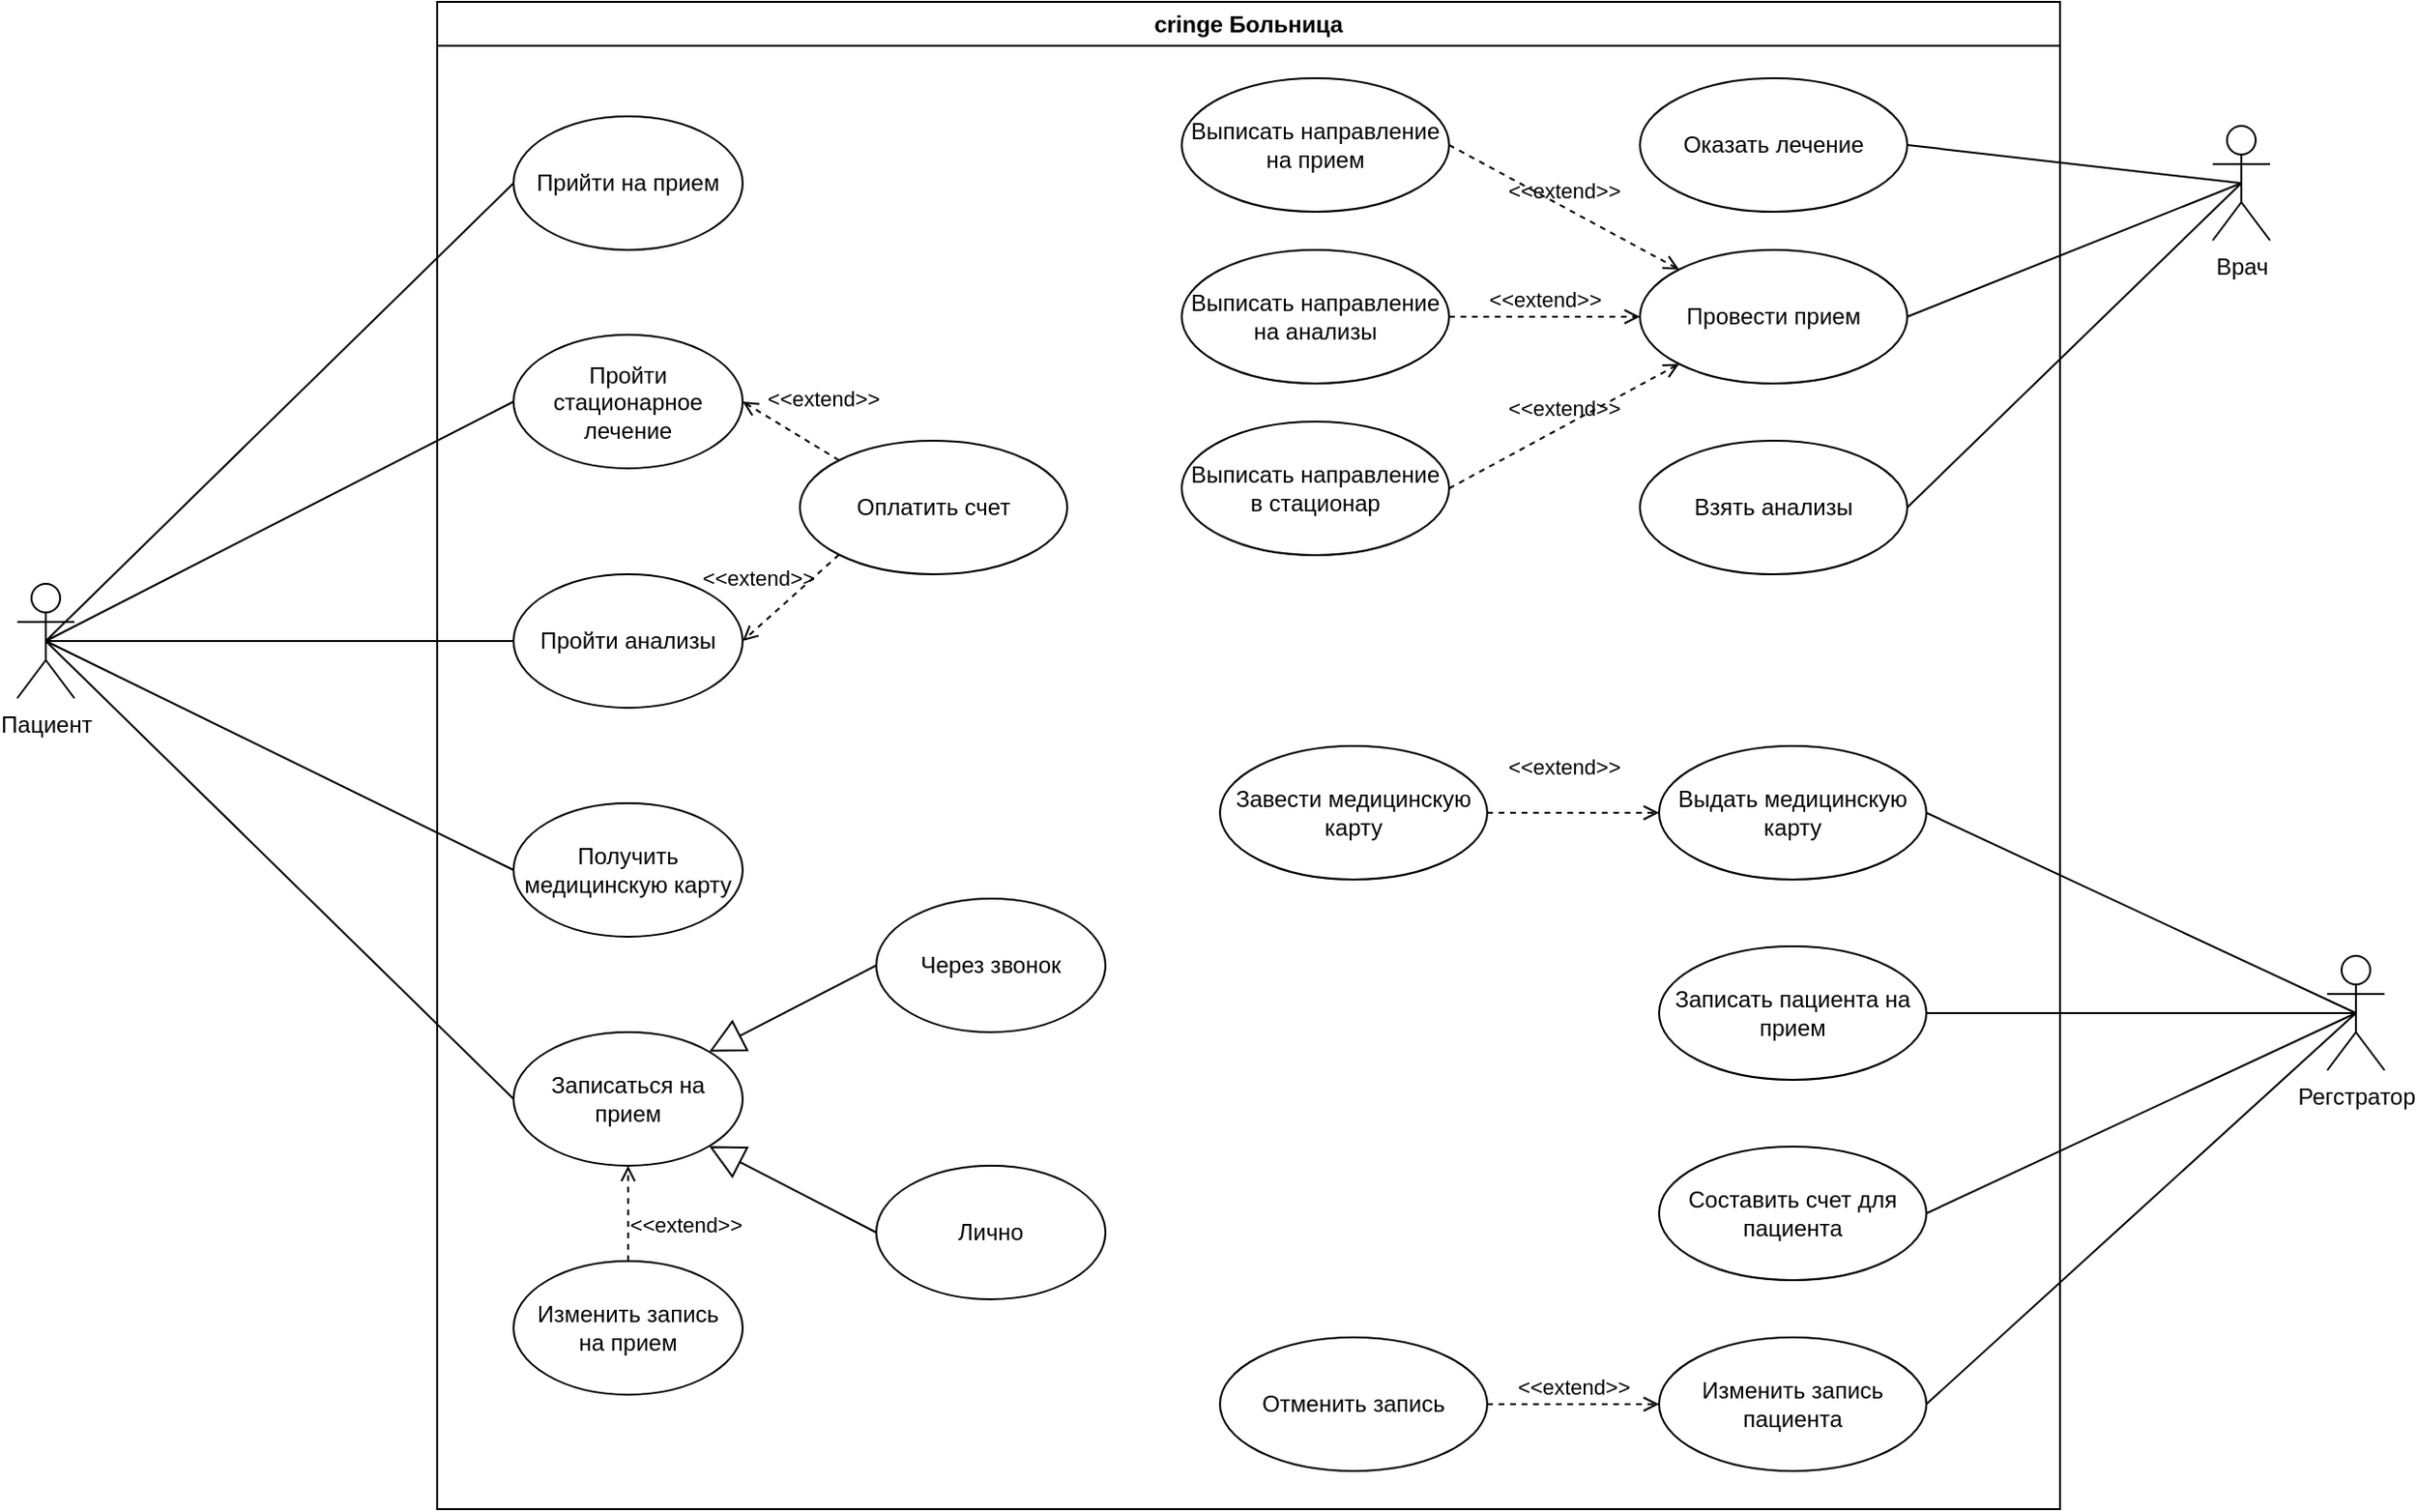 <mxfile version="24.8.6">
  <diagram name="Страница — 1" id="uLeaWici2X27b1JlDTIq">
    <mxGraphModel dx="2520" dy="759" grid="1" gridSize="10" guides="1" tooltips="1" connect="1" arrows="1" fold="1" page="1" pageScale="1" pageWidth="827" pageHeight="1169" math="0" shadow="0">
      <root>
        <mxCell id="0" />
        <mxCell id="1" parent="0" />
        <mxCell id="-BuoO3h8ccpWQLP4G7d4-18" style="rounded=0;orthogonalLoop=1;jettySize=auto;html=1;exitX=0.5;exitY=0.5;exitDx=0;exitDy=0;exitPerimeter=0;entryX=0;entryY=0.5;entryDx=0;entryDy=0;endArrow=none;endFill=0;" parent="1" source="-BuoO3h8ccpWQLP4G7d4-2" target="-BuoO3h8ccpWQLP4G7d4-10" edge="1">
          <mxGeometry relative="1" as="geometry" />
        </mxCell>
        <mxCell id="-BuoO3h8ccpWQLP4G7d4-19" style="rounded=0;orthogonalLoop=1;jettySize=auto;html=1;exitX=0.5;exitY=0.5;exitDx=0;exitDy=0;exitPerimeter=0;entryX=0;entryY=0.5;entryDx=0;entryDy=0;endArrow=none;endFill=0;" parent="1" source="-BuoO3h8ccpWQLP4G7d4-2" target="-BuoO3h8ccpWQLP4G7d4-13" edge="1">
          <mxGeometry relative="1" as="geometry" />
        </mxCell>
        <mxCell id="-BuoO3h8ccpWQLP4G7d4-20" style="rounded=0;orthogonalLoop=1;jettySize=auto;html=1;exitX=0.5;exitY=0.5;exitDx=0;exitDy=0;exitPerimeter=0;entryX=0;entryY=0.5;entryDx=0;entryDy=0;endArrow=none;endFill=0;" parent="1" source="-BuoO3h8ccpWQLP4G7d4-2" target="-BuoO3h8ccpWQLP4G7d4-9" edge="1">
          <mxGeometry relative="1" as="geometry" />
        </mxCell>
        <mxCell id="-BuoO3h8ccpWQLP4G7d4-21" style="rounded=0;orthogonalLoop=1;jettySize=auto;html=1;exitX=0.5;exitY=0.5;exitDx=0;exitDy=0;exitPerimeter=0;entryX=0;entryY=0.5;entryDx=0;entryDy=0;endArrow=none;endFill=0;" parent="1" source="-BuoO3h8ccpWQLP4G7d4-2" target="-BuoO3h8ccpWQLP4G7d4-11" edge="1">
          <mxGeometry relative="1" as="geometry" />
        </mxCell>
        <mxCell id="-BuoO3h8ccpWQLP4G7d4-22" style="rounded=0;orthogonalLoop=1;jettySize=auto;html=1;exitX=0.5;exitY=0.5;exitDx=0;exitDy=0;exitPerimeter=0;entryX=0;entryY=0.5;entryDx=0;entryDy=0;endArrow=none;endFill=0;" parent="1" source="-BuoO3h8ccpWQLP4G7d4-2" target="-BuoO3h8ccpWQLP4G7d4-12" edge="1">
          <mxGeometry relative="1" as="geometry" />
        </mxCell>
        <mxCell id="-BuoO3h8ccpWQLP4G7d4-2" value="Пациент" style="shape=umlActor;verticalLabelPosition=bottom;verticalAlign=top;html=1;outlineConnect=0;" parent="1" vertex="1">
          <mxGeometry x="-10" y="495" width="30" height="60" as="geometry" />
        </mxCell>
        <mxCell id="-BuoO3h8ccpWQLP4G7d4-37" style="rounded=0;orthogonalLoop=1;jettySize=auto;html=1;exitX=0.5;exitY=0.5;exitDx=0;exitDy=0;exitPerimeter=0;entryX=1;entryY=0.5;entryDx=0;entryDy=0;endArrow=none;endFill=0;" parent="1" source="-BuoO3h8ccpWQLP4G7d4-3" target="-BuoO3h8ccpWQLP4G7d4-33" edge="1">
          <mxGeometry relative="1" as="geometry" />
        </mxCell>
        <mxCell id="-BuoO3h8ccpWQLP4G7d4-38" style="rounded=0;orthogonalLoop=1;jettySize=auto;html=1;exitX=0.5;exitY=0.5;exitDx=0;exitDy=0;exitPerimeter=0;entryX=1;entryY=0.5;entryDx=0;entryDy=0;endArrow=none;endFill=0;" parent="1" source="-BuoO3h8ccpWQLP4G7d4-3" target="-BuoO3h8ccpWQLP4G7d4-32" edge="1">
          <mxGeometry relative="1" as="geometry" />
        </mxCell>
        <mxCell id="-BuoO3h8ccpWQLP4G7d4-41" style="rounded=0;orthogonalLoop=1;jettySize=auto;html=1;exitX=0.5;exitY=0.5;exitDx=0;exitDy=0;exitPerimeter=0;entryX=1;entryY=0.5;entryDx=0;entryDy=0;endArrow=none;endFill=0;" parent="1" source="-BuoO3h8ccpWQLP4G7d4-3" target="-BuoO3h8ccpWQLP4G7d4-40" edge="1">
          <mxGeometry relative="1" as="geometry" />
        </mxCell>
        <mxCell id="-BuoO3h8ccpWQLP4G7d4-3" value="Врач" style="shape=umlActor;verticalLabelPosition=bottom;verticalAlign=top;html=1;outlineConnect=0;" parent="1" vertex="1">
          <mxGeometry x="1140" y="255" width="30" height="60" as="geometry" />
        </mxCell>
        <mxCell id="-BuoO3h8ccpWQLP4G7d4-6" value="cringe Больница" style="swimlane;whiteSpace=wrap;html=1;" parent="1" vertex="1">
          <mxGeometry x="210" y="190" width="850" height="790" as="geometry" />
        </mxCell>
        <mxCell id="-BuoO3h8ccpWQLP4G7d4-32" value="&lt;div&gt;Провести прием&lt;/div&gt;" style="ellipse;whiteSpace=wrap;html=1;" parent="-BuoO3h8ccpWQLP4G7d4-6" vertex="1">
          <mxGeometry x="630" y="130" width="140" height="70" as="geometry" />
        </mxCell>
        <mxCell id="-BuoO3h8ccpWQLP4G7d4-33" value="Взять анализы" style="ellipse;whiteSpace=wrap;html=1;" parent="-BuoO3h8ccpWQLP4G7d4-6" vertex="1">
          <mxGeometry x="630" y="230" width="140" height="70" as="geometry" />
        </mxCell>
        <mxCell id="-BuoO3h8ccpWQLP4G7d4-31" value="Выписать направление на прием" style="ellipse;whiteSpace=wrap;html=1;" parent="-BuoO3h8ccpWQLP4G7d4-6" vertex="1">
          <mxGeometry x="390" y="40" width="140" height="70" as="geometry" />
        </mxCell>
        <mxCell id="-BuoO3h8ccpWQLP4G7d4-30" value="Выписать направление на анализы" style="ellipse;whiteSpace=wrap;html=1;" parent="-BuoO3h8ccpWQLP4G7d4-6" vertex="1">
          <mxGeometry x="390" y="130" width="140" height="70" as="geometry" />
        </mxCell>
        <mxCell id="-BuoO3h8ccpWQLP4G7d4-29" value="Выписать направление в стационар" style="ellipse;whiteSpace=wrap;html=1;" parent="-BuoO3h8ccpWQLP4G7d4-6" vertex="1">
          <mxGeometry x="390" y="220" width="140" height="70" as="geometry" />
        </mxCell>
        <mxCell id="-BuoO3h8ccpWQLP4G7d4-25" value="Оплатить счет" style="ellipse;whiteSpace=wrap;html=1;" parent="-BuoO3h8ccpWQLP4G7d4-6" vertex="1">
          <mxGeometry x="190" y="230" width="140" height="70" as="geometry" />
        </mxCell>
        <mxCell id="-BuoO3h8ccpWQLP4G7d4-34" value="&amp;lt;&amp;lt;extend&amp;gt;&amp;gt;" style="html=1;verticalAlign=bottom;labelBackgroundColor=none;endArrow=open;endFill=0;dashed=1;rounded=0;exitX=1;exitY=0.5;exitDx=0;exitDy=0;entryX=0;entryY=0;entryDx=0;entryDy=0;" parent="-BuoO3h8ccpWQLP4G7d4-6" source="-BuoO3h8ccpWQLP4G7d4-31" target="-BuoO3h8ccpWQLP4G7d4-32" edge="1">
          <mxGeometry width="160" relative="1" as="geometry">
            <mxPoint x="580" y="240" as="sourcePoint" />
            <mxPoint x="740" y="240" as="targetPoint" />
          </mxGeometry>
        </mxCell>
        <mxCell id="-BuoO3h8ccpWQLP4G7d4-35" value="&amp;lt;&amp;lt;extend&amp;gt;&amp;gt;" style="html=1;verticalAlign=bottom;labelBackgroundColor=none;endArrow=open;endFill=0;dashed=1;rounded=0;exitX=1;exitY=0.5;exitDx=0;exitDy=0;entryX=0;entryY=0.5;entryDx=0;entryDy=0;" parent="-BuoO3h8ccpWQLP4G7d4-6" source="-BuoO3h8ccpWQLP4G7d4-30" target="-BuoO3h8ccpWQLP4G7d4-32" edge="1">
          <mxGeometry width="160" relative="1" as="geometry">
            <mxPoint x="540" y="85" as="sourcePoint" />
            <mxPoint x="640" y="175" as="targetPoint" />
          </mxGeometry>
        </mxCell>
        <mxCell id="-BuoO3h8ccpWQLP4G7d4-36" value="&amp;lt;&amp;lt;extend&amp;gt;&amp;gt;" style="html=1;verticalAlign=bottom;labelBackgroundColor=none;endArrow=open;endFill=0;dashed=1;rounded=0;entryX=0;entryY=1;entryDx=0;entryDy=0;exitX=1;exitY=0.5;exitDx=0;exitDy=0;" parent="-BuoO3h8ccpWQLP4G7d4-6" source="-BuoO3h8ccpWQLP4G7d4-29" target="-BuoO3h8ccpWQLP4G7d4-32" edge="1">
          <mxGeometry width="160" relative="1" as="geometry">
            <mxPoint x="540" y="175" as="sourcePoint" />
            <mxPoint x="640" y="175" as="targetPoint" />
          </mxGeometry>
        </mxCell>
        <mxCell id="-BuoO3h8ccpWQLP4G7d4-40" value="Оказать лечение" style="ellipse;whiteSpace=wrap;html=1;" parent="-BuoO3h8ccpWQLP4G7d4-6" vertex="1">
          <mxGeometry x="630" y="40" width="140" height="70" as="geometry" />
        </mxCell>
        <mxCell id="-BuoO3h8ccpWQLP4G7d4-42" value="Выдать медицинскую карту" style="ellipse;whiteSpace=wrap;html=1;" parent="-BuoO3h8ccpWQLP4G7d4-6" vertex="1">
          <mxGeometry x="640" y="390" width="140" height="70" as="geometry" />
        </mxCell>
        <mxCell id="-BuoO3h8ccpWQLP4G7d4-43" value="Завести медицинскую карту" style="ellipse;whiteSpace=wrap;html=1;" parent="-BuoO3h8ccpWQLP4G7d4-6" vertex="1">
          <mxGeometry x="410" y="390" width="140" height="70" as="geometry" />
        </mxCell>
        <mxCell id="-BuoO3h8ccpWQLP4G7d4-44" value="&amp;lt;&amp;lt;extend&amp;gt;&amp;gt;" style="html=1;verticalAlign=bottom;labelBackgroundColor=none;endArrow=open;endFill=0;dashed=1;rounded=0;exitX=1;exitY=0.5;exitDx=0;exitDy=0;entryX=0;entryY=0.5;entryDx=0;entryDy=0;" parent="-BuoO3h8ccpWQLP4G7d4-6" source="-BuoO3h8ccpWQLP4G7d4-43" target="-BuoO3h8ccpWQLP4G7d4-42" edge="1">
          <mxGeometry x="-0.111" y="15" width="160" relative="1" as="geometry">
            <mxPoint x="510" y="300" as="sourcePoint" />
            <mxPoint x="670" y="300" as="targetPoint" />
            <mxPoint as="offset" />
          </mxGeometry>
        </mxCell>
        <mxCell id="-BuoO3h8ccpWQLP4G7d4-45" value="Записать пациента на прием" style="ellipse;whiteSpace=wrap;html=1;" parent="-BuoO3h8ccpWQLP4G7d4-6" vertex="1">
          <mxGeometry x="640" y="495" width="140" height="70" as="geometry" />
        </mxCell>
        <mxCell id="-BuoO3h8ccpWQLP4G7d4-46" value="Составить счет для пациента" style="ellipse;whiteSpace=wrap;html=1;" parent="-BuoO3h8ccpWQLP4G7d4-6" vertex="1">
          <mxGeometry x="640" y="600" width="140" height="70" as="geometry" />
        </mxCell>
        <mxCell id="_foJ53aK5BBoc3SyPS7k-4" style="rounded=0;orthogonalLoop=1;jettySize=auto;html=1;exitX=0.5;exitY=0.5;exitDx=0;exitDy=0;exitPerimeter=0;entryX=1;entryY=0.5;entryDx=0;entryDy=0;endArrow=none;endFill=0;" edge="1" parent="-BuoO3h8ccpWQLP4G7d4-6" source="-BuoO3h8ccpWQLP4G7d4-47" target="_foJ53aK5BBoc3SyPS7k-3">
          <mxGeometry relative="1" as="geometry" />
        </mxCell>
        <mxCell id="-BuoO3h8ccpWQLP4G7d4-47" value="Регстратор" style="shape=umlActor;verticalLabelPosition=bottom;verticalAlign=top;html=1;" parent="-BuoO3h8ccpWQLP4G7d4-6" vertex="1">
          <mxGeometry x="990" y="500" width="30" height="60" as="geometry" />
        </mxCell>
        <mxCell id="-BuoO3h8ccpWQLP4G7d4-48" style="rounded=0;orthogonalLoop=1;jettySize=auto;html=1;exitX=0.5;exitY=0.5;exitDx=0;exitDy=0;exitPerimeter=0;entryX=1;entryY=0.5;entryDx=0;entryDy=0;endArrow=none;endFill=0;" parent="-BuoO3h8ccpWQLP4G7d4-6" source="-BuoO3h8ccpWQLP4G7d4-47" target="-BuoO3h8ccpWQLP4G7d4-42" edge="1">
          <mxGeometry relative="1" as="geometry" />
        </mxCell>
        <mxCell id="-BuoO3h8ccpWQLP4G7d4-49" style="rounded=0;orthogonalLoop=1;jettySize=auto;html=1;exitX=0.5;exitY=0.5;exitDx=0;exitDy=0;exitPerimeter=0;endArrow=none;endFill=0;" parent="-BuoO3h8ccpWQLP4G7d4-6" source="-BuoO3h8ccpWQLP4G7d4-47" target="-BuoO3h8ccpWQLP4G7d4-45" edge="1">
          <mxGeometry relative="1" as="geometry" />
        </mxCell>
        <mxCell id="-BuoO3h8ccpWQLP4G7d4-50" style="rounded=0;orthogonalLoop=1;jettySize=auto;html=1;exitX=0.5;exitY=0.5;exitDx=0;exitDy=0;exitPerimeter=0;endArrow=none;endFill=0;entryX=1;entryY=0.5;entryDx=0;entryDy=0;" parent="-BuoO3h8ccpWQLP4G7d4-6" source="-BuoO3h8ccpWQLP4G7d4-47" target="-BuoO3h8ccpWQLP4G7d4-46" edge="1">
          <mxGeometry relative="1" as="geometry">
            <mxPoint x="1015" y="540" as="sourcePoint" />
            <mxPoint x="790" y="540" as="targetPoint" />
          </mxGeometry>
        </mxCell>
        <mxCell id="_foJ53aK5BBoc3SyPS7k-2" value="Изменить запись&lt;div&gt;на прием&lt;/div&gt;" style="ellipse;whiteSpace=wrap;html=1;" vertex="1" parent="-BuoO3h8ccpWQLP4G7d4-6">
          <mxGeometry x="40" y="660" width="120" height="70" as="geometry" />
        </mxCell>
        <mxCell id="_foJ53aK5BBoc3SyPS7k-3" value="Изменить запись пациента" style="ellipse;whiteSpace=wrap;html=1;" vertex="1" parent="-BuoO3h8ccpWQLP4G7d4-6">
          <mxGeometry x="640" y="700" width="140" height="70" as="geometry" />
        </mxCell>
        <mxCell id="_foJ53aK5BBoc3SyPS7k-5" value="Отменить запись" style="ellipse;whiteSpace=wrap;html=1;" vertex="1" parent="-BuoO3h8ccpWQLP4G7d4-6">
          <mxGeometry x="410" y="700" width="140" height="70" as="geometry" />
        </mxCell>
        <mxCell id="_foJ53aK5BBoc3SyPS7k-6" value="&amp;lt;&amp;lt;extend&amp;gt;&amp;gt;" style="html=1;verticalAlign=bottom;labelBackgroundColor=none;endArrow=open;endFill=0;dashed=1;rounded=0;exitX=1;exitY=0.5;exitDx=0;exitDy=0;entryX=0;entryY=0.5;entryDx=0;entryDy=0;" edge="1" parent="-BuoO3h8ccpWQLP4G7d4-6" source="_foJ53aK5BBoc3SyPS7k-5" target="_foJ53aK5BBoc3SyPS7k-3">
          <mxGeometry width="160" relative="1" as="geometry">
            <mxPoint x="500" y="520" as="sourcePoint" />
            <mxPoint x="660" y="520" as="targetPoint" />
          </mxGeometry>
        </mxCell>
        <mxCell id="-BuoO3h8ccpWQLP4G7d4-7" value="Через звонок" style="ellipse;whiteSpace=wrap;html=1;" parent="1" vertex="1">
          <mxGeometry x="440" y="660" width="120" height="70" as="geometry" />
        </mxCell>
        <mxCell id="-BuoO3h8ccpWQLP4G7d4-8" value="Лично" style="ellipse;whiteSpace=wrap;html=1;" parent="1" vertex="1">
          <mxGeometry x="440" y="800" width="120" height="70" as="geometry" />
        </mxCell>
        <mxCell id="-BuoO3h8ccpWQLP4G7d4-9" value="Пройти анализы" style="ellipse;whiteSpace=wrap;html=1;" parent="1" vertex="1">
          <mxGeometry x="250" y="490" width="120" height="70" as="geometry" />
        </mxCell>
        <mxCell id="-BuoO3h8ccpWQLP4G7d4-10" value="Прийти на прием" style="ellipse;whiteSpace=wrap;html=1;" parent="1" vertex="1">
          <mxGeometry x="250" y="250" width="120" height="70" as="geometry" />
        </mxCell>
        <mxCell id="-BuoO3h8ccpWQLP4G7d4-11" value="Получить медицинскую карту" style="ellipse;whiteSpace=wrap;html=1;" parent="1" vertex="1">
          <mxGeometry x="250" y="610" width="120" height="70" as="geometry" />
        </mxCell>
        <mxCell id="-BuoO3h8ccpWQLP4G7d4-12" value="Записаться на прием" style="ellipse;whiteSpace=wrap;html=1;" parent="1" vertex="1">
          <mxGeometry x="250" y="730" width="120" height="70" as="geometry" />
        </mxCell>
        <mxCell id="-BuoO3h8ccpWQLP4G7d4-13" value="Пройти стационарное лечение" style="ellipse;whiteSpace=wrap;html=1;" parent="1" vertex="1">
          <mxGeometry x="250" y="364.5" width="120" height="70" as="geometry" />
        </mxCell>
        <mxCell id="-BuoO3h8ccpWQLP4G7d4-15" value="" style="endArrow=block;endSize=16;endFill=0;html=1;rounded=0;exitX=0;exitY=0.5;exitDx=0;exitDy=0;entryX=1;entryY=0;entryDx=0;entryDy=0;" parent="1" source="-BuoO3h8ccpWQLP4G7d4-7" target="-BuoO3h8ccpWQLP4G7d4-12" edge="1">
          <mxGeometry width="160" relative="1" as="geometry">
            <mxPoint x="440" y="540" as="sourcePoint" />
            <mxPoint x="600" y="540" as="targetPoint" />
          </mxGeometry>
        </mxCell>
        <mxCell id="-BuoO3h8ccpWQLP4G7d4-17" value="" style="endArrow=block;endSize=16;endFill=0;html=1;rounded=0;exitX=0;exitY=0.5;exitDx=0;exitDy=0;entryX=1;entryY=1;entryDx=0;entryDy=0;" parent="1" source="-BuoO3h8ccpWQLP4G7d4-8" target="-BuoO3h8ccpWQLP4G7d4-12" edge="1">
          <mxGeometry width="160" relative="1" as="geometry">
            <mxPoint x="450" y="765" as="sourcePoint" />
            <mxPoint x="380" y="775" as="targetPoint" />
          </mxGeometry>
        </mxCell>
        <mxCell id="-BuoO3h8ccpWQLP4G7d4-26" value="&amp;lt;&amp;lt;extend&amp;gt;&amp;gt;" style="html=1;verticalAlign=bottom;labelBackgroundColor=none;endArrow=open;endFill=0;dashed=1;rounded=0;exitX=0;exitY=0;exitDx=0;exitDy=0;entryX=1;entryY=0.5;entryDx=0;entryDy=0;" parent="1" source="-BuoO3h8ccpWQLP4G7d4-25" target="-BuoO3h8ccpWQLP4G7d4-13" edge="1">
          <mxGeometry x="-0.346" y="-15" width="160" relative="1" as="geometry">
            <mxPoint x="540" y="470" as="sourcePoint" />
            <mxPoint x="700" y="470" as="targetPoint" />
            <mxPoint as="offset" />
          </mxGeometry>
        </mxCell>
        <mxCell id="-BuoO3h8ccpWQLP4G7d4-27" value="&amp;lt;&amp;lt;extend&amp;gt;&amp;gt;" style="html=1;verticalAlign=bottom;labelBackgroundColor=none;endArrow=open;endFill=0;dashed=1;rounded=0;exitX=0;exitY=1;exitDx=0;exitDy=0;entryX=1;entryY=0.5;entryDx=0;entryDy=0;" parent="1" source="-BuoO3h8ccpWQLP4G7d4-25" target="-BuoO3h8ccpWQLP4G7d4-9" edge="1">
          <mxGeometry x="0.354" y="-13" width="160" relative="1" as="geometry">
            <mxPoint x="540" y="470" as="sourcePoint" />
            <mxPoint x="700" y="470" as="targetPoint" />
            <mxPoint as="offset" />
          </mxGeometry>
        </mxCell>
        <mxCell id="_foJ53aK5BBoc3SyPS7k-8" value="&amp;lt;&amp;lt;extend&amp;gt;&amp;gt;" style="html=1;verticalAlign=bottom;labelBackgroundColor=none;endArrow=open;endFill=0;dashed=1;rounded=0;exitX=0.5;exitY=0;exitDx=0;exitDy=0;entryX=0.5;entryY=1;entryDx=0;entryDy=0;" edge="1" parent="1" source="_foJ53aK5BBoc3SyPS7k-2" target="-BuoO3h8ccpWQLP4G7d4-12">
          <mxGeometry x="-0.6" y="-30" width="160" relative="1" as="geometry">
            <mxPoint x="440" y="650" as="sourcePoint" />
            <mxPoint x="600" y="650" as="targetPoint" />
            <mxPoint as="offset" />
          </mxGeometry>
        </mxCell>
      </root>
    </mxGraphModel>
  </diagram>
</mxfile>
